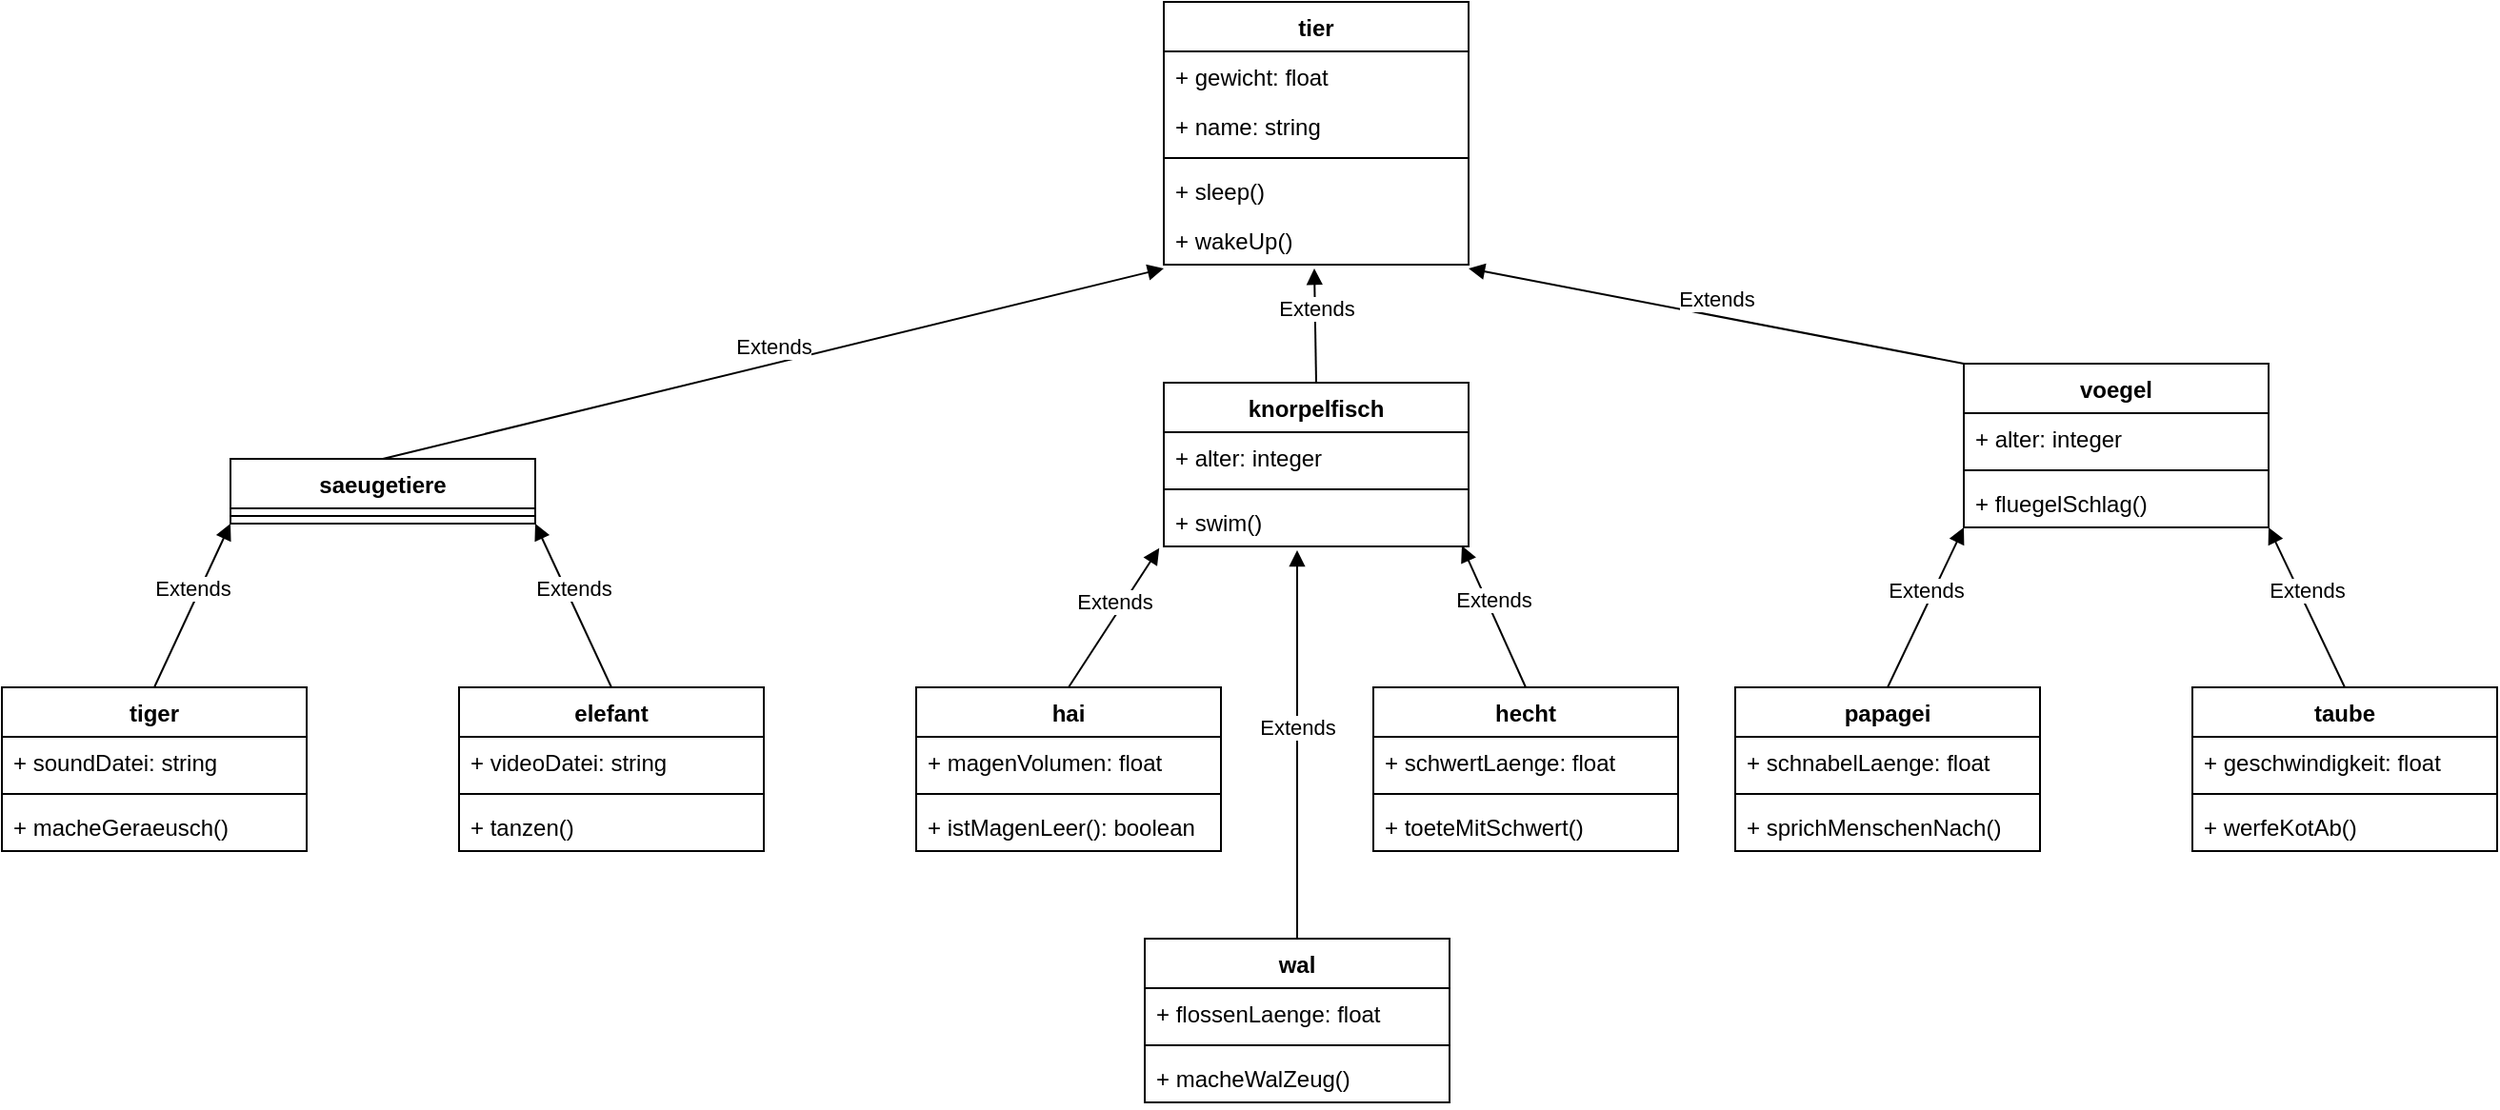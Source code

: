 <mxfile version="13.10.1" type="device"><diagram id="GSJ6W59w4i5gZUs6FGtd" name="Page-1"><mxGraphModel dx="1673" dy="829" grid="1" gridSize="10" guides="1" tooltips="1" connect="1" arrows="1" fold="1" page="1" pageScale="1" pageWidth="827" pageHeight="1169" math="0" shadow="0"><root><mxCell id="0"/><mxCell id="1" parent="0"/><mxCell id="jthKy0gG9UhMuQ1eCn7M-45" value="saeugetiere" style="swimlane;fontStyle=1;align=center;verticalAlign=top;childLayout=stackLayout;horizontal=1;startSize=26;horizontalStack=0;resizeParent=1;resizeParentMax=0;resizeLast=0;collapsible=1;marginBottom=0;" vertex="1" parent="1"><mxGeometry x="210" y="290" width="160" height="34" as="geometry"/></mxCell><mxCell id="jthKy0gG9UhMuQ1eCn7M-51" value="" style="line;strokeWidth=1;fillColor=none;align=left;verticalAlign=middle;spacingTop=-1;spacingLeft=3;spacingRight=3;rotatable=0;labelPosition=right;points=[];portConstraint=eastwest;" vertex="1" parent="jthKy0gG9UhMuQ1eCn7M-45"><mxGeometry y="26" width="160" height="8" as="geometry"/></mxCell><mxCell id="jthKy0gG9UhMuQ1eCn7M-66" value="tiger" style="swimlane;fontStyle=1;align=center;verticalAlign=top;childLayout=stackLayout;horizontal=1;startSize=26;horizontalStack=0;resizeParent=1;resizeParentMax=0;resizeLast=0;collapsible=1;marginBottom=0;" vertex="1" parent="1"><mxGeometry x="90" y="410" width="160" height="86" as="geometry"/></mxCell><mxCell id="jthKy0gG9UhMuQ1eCn7M-67" value="+ soundDatei: string" style="text;strokeColor=none;fillColor=none;align=left;verticalAlign=top;spacingLeft=4;spacingRight=4;overflow=hidden;rotatable=0;points=[[0,0.5],[1,0.5]];portConstraint=eastwest;" vertex="1" parent="jthKy0gG9UhMuQ1eCn7M-66"><mxGeometry y="26" width="160" height="26" as="geometry"/></mxCell><mxCell id="jthKy0gG9UhMuQ1eCn7M-69" value="" style="line;strokeWidth=1;fillColor=none;align=left;verticalAlign=middle;spacingTop=-1;spacingLeft=3;spacingRight=3;rotatable=0;labelPosition=right;points=[];portConstraint=eastwest;" vertex="1" parent="jthKy0gG9UhMuQ1eCn7M-66"><mxGeometry y="52" width="160" height="8" as="geometry"/></mxCell><mxCell id="jthKy0gG9UhMuQ1eCn7M-70" value="+ macheGeraeusch()" style="text;strokeColor=none;fillColor=none;align=left;verticalAlign=top;spacingLeft=4;spacingRight=4;overflow=hidden;rotatable=0;points=[[0,0.5],[1,0.5]];portConstraint=eastwest;" vertex="1" parent="jthKy0gG9UhMuQ1eCn7M-66"><mxGeometry y="60" width="160" height="26" as="geometry"/></mxCell><mxCell id="jthKy0gG9UhMuQ1eCn7M-72" value="elefant" style="swimlane;fontStyle=1;align=center;verticalAlign=top;childLayout=stackLayout;horizontal=1;startSize=26;horizontalStack=0;resizeParent=1;resizeParentMax=0;resizeLast=0;collapsible=1;marginBottom=0;" vertex="1" parent="1"><mxGeometry x="330" y="410" width="160" height="86" as="geometry"/></mxCell><mxCell id="jthKy0gG9UhMuQ1eCn7M-73" value="+ videoDatei: string" style="text;strokeColor=none;fillColor=none;align=left;verticalAlign=top;spacingLeft=4;spacingRight=4;overflow=hidden;rotatable=0;points=[[0,0.5],[1,0.5]];portConstraint=eastwest;" vertex="1" parent="jthKy0gG9UhMuQ1eCn7M-72"><mxGeometry y="26" width="160" height="26" as="geometry"/></mxCell><mxCell id="jthKy0gG9UhMuQ1eCn7M-74" value="" style="line;strokeWidth=1;fillColor=none;align=left;verticalAlign=middle;spacingTop=-1;spacingLeft=3;spacingRight=3;rotatable=0;labelPosition=right;points=[];portConstraint=eastwest;" vertex="1" parent="jthKy0gG9UhMuQ1eCn7M-72"><mxGeometry y="52" width="160" height="8" as="geometry"/></mxCell><mxCell id="jthKy0gG9UhMuQ1eCn7M-75" value="+ tanzen()" style="text;strokeColor=none;fillColor=none;align=left;verticalAlign=top;spacingLeft=4;spacingRight=4;overflow=hidden;rotatable=0;points=[[0,0.5],[1,0.5]];portConstraint=eastwest;" vertex="1" parent="jthKy0gG9UhMuQ1eCn7M-72"><mxGeometry y="60" width="160" height="26" as="geometry"/></mxCell><mxCell id="jthKy0gG9UhMuQ1eCn7M-76" value="Extends" style="html=1;verticalAlign=bottom;endArrow=block;exitX=0.5;exitY=0;exitDx=0;exitDy=0;entryX=0;entryY=1;entryDx=0;entryDy=0;" edge="1" parent="1" source="jthKy0gG9UhMuQ1eCn7M-66" target="jthKy0gG9UhMuQ1eCn7M-45"><mxGeometry width="80" relative="1" as="geometry"><mxPoint x="160" y="620" as="sourcePoint"/><mxPoint x="240" y="620" as="targetPoint"/></mxGeometry></mxCell><mxCell id="jthKy0gG9UhMuQ1eCn7M-77" value="Extends" style="html=1;verticalAlign=bottom;endArrow=block;exitX=0.5;exitY=0;exitDx=0;exitDy=0;entryX=1;entryY=1;entryDx=0;entryDy=0;" edge="1" parent="1" source="jthKy0gG9UhMuQ1eCn7M-72" target="jthKy0gG9UhMuQ1eCn7M-45"><mxGeometry width="80" relative="1" as="geometry"><mxPoint x="180" y="480" as="sourcePoint"/><mxPoint x="220" y="438" as="targetPoint"/></mxGeometry></mxCell><mxCell id="jthKy0gG9UhMuQ1eCn7M-78" value="tier" style="swimlane;fontStyle=1;align=center;verticalAlign=top;childLayout=stackLayout;horizontal=1;startSize=26;horizontalStack=0;resizeParent=1;resizeParentMax=0;resizeLast=0;collapsible=1;marginBottom=0;" vertex="1" parent="1"><mxGeometry x="700" y="50" width="160" height="138" as="geometry"/></mxCell><mxCell id="jthKy0gG9UhMuQ1eCn7M-79" value="+ gewicht: float" style="text;strokeColor=none;fillColor=none;align=left;verticalAlign=top;spacingLeft=4;spacingRight=4;overflow=hidden;rotatable=0;points=[[0,0.5],[1,0.5]];portConstraint=eastwest;" vertex="1" parent="jthKy0gG9UhMuQ1eCn7M-78"><mxGeometry y="26" width="160" height="26" as="geometry"/></mxCell><mxCell id="jthKy0gG9UhMuQ1eCn7M-80" value="+ name: string" style="text;strokeColor=none;fillColor=none;align=left;verticalAlign=top;spacingLeft=4;spacingRight=4;overflow=hidden;rotatable=0;points=[[0,0.5],[1,0.5]];portConstraint=eastwest;" vertex="1" parent="jthKy0gG9UhMuQ1eCn7M-78"><mxGeometry y="52" width="160" height="26" as="geometry"/></mxCell><mxCell id="jthKy0gG9UhMuQ1eCn7M-81" value="" style="line;strokeWidth=1;fillColor=none;align=left;verticalAlign=middle;spacingTop=-1;spacingLeft=3;spacingRight=3;rotatable=0;labelPosition=right;points=[];portConstraint=eastwest;" vertex="1" parent="jthKy0gG9UhMuQ1eCn7M-78"><mxGeometry y="78" width="160" height="8" as="geometry"/></mxCell><mxCell id="jthKy0gG9UhMuQ1eCn7M-82" value="+ sleep()" style="text;strokeColor=none;fillColor=none;align=left;verticalAlign=top;spacingLeft=4;spacingRight=4;overflow=hidden;rotatable=0;points=[[0,0.5],[1,0.5]];portConstraint=eastwest;" vertex="1" parent="jthKy0gG9UhMuQ1eCn7M-78"><mxGeometry y="86" width="160" height="26" as="geometry"/></mxCell><mxCell id="jthKy0gG9UhMuQ1eCn7M-83" value="+ wakeUp()" style="text;strokeColor=none;fillColor=none;align=left;verticalAlign=top;spacingLeft=4;spacingRight=4;overflow=hidden;rotatable=0;points=[[0,0.5],[1,0.5]];portConstraint=eastwest;" vertex="1" parent="jthKy0gG9UhMuQ1eCn7M-78"><mxGeometry y="112" width="160" height="26" as="geometry"/></mxCell><mxCell id="jthKy0gG9UhMuQ1eCn7M-88" value="hecht" style="swimlane;fontStyle=1;align=center;verticalAlign=top;childLayout=stackLayout;horizontal=1;startSize=26;horizontalStack=0;resizeParent=1;resizeParentMax=0;resizeLast=0;collapsible=1;marginBottom=0;" vertex="1" parent="1"><mxGeometry x="810" y="410" width="160" height="86" as="geometry"/></mxCell><mxCell id="jthKy0gG9UhMuQ1eCn7M-89" value="+ schwertLaenge: float" style="text;strokeColor=none;fillColor=none;align=left;verticalAlign=top;spacingLeft=4;spacingRight=4;overflow=hidden;rotatable=0;points=[[0,0.5],[1,0.5]];portConstraint=eastwest;" vertex="1" parent="jthKy0gG9UhMuQ1eCn7M-88"><mxGeometry y="26" width="160" height="26" as="geometry"/></mxCell><mxCell id="jthKy0gG9UhMuQ1eCn7M-90" value="" style="line;strokeWidth=1;fillColor=none;align=left;verticalAlign=middle;spacingTop=-1;spacingLeft=3;spacingRight=3;rotatable=0;labelPosition=right;points=[];portConstraint=eastwest;" vertex="1" parent="jthKy0gG9UhMuQ1eCn7M-88"><mxGeometry y="52" width="160" height="8" as="geometry"/></mxCell><mxCell id="jthKy0gG9UhMuQ1eCn7M-91" value="+ toeteMitSchwert()" style="text;strokeColor=none;fillColor=none;align=left;verticalAlign=top;spacingLeft=4;spacingRight=4;overflow=hidden;rotatable=0;points=[[0,0.5],[1,0.5]];portConstraint=eastwest;" vertex="1" parent="jthKy0gG9UhMuQ1eCn7M-88"><mxGeometry y="60" width="160" height="26" as="geometry"/></mxCell><mxCell id="jthKy0gG9UhMuQ1eCn7M-92" value="Extends" style="html=1;verticalAlign=bottom;endArrow=block;entryX=-0.015;entryY=1.032;entryDx=0;entryDy=0;exitX=0.5;exitY=0;exitDx=0;exitDy=0;entryPerimeter=0;" edge="1" parent="1" source="jthKy0gG9UhMuQ1eCn7M-103" target="jthKy0gG9UhMuQ1eCn7M-132"><mxGeometry width="80" relative="1" as="geometry"><mxPoint x="660" y="470" as="sourcePoint"/><mxPoint x="720" y="620" as="targetPoint"/></mxGeometry></mxCell><mxCell id="jthKy0gG9UhMuQ1eCn7M-93" value="Extends" style="html=1;verticalAlign=bottom;endArrow=block;exitX=0.5;exitY=0;exitDx=0;exitDy=0;entryX=0.978;entryY=0.986;entryDx=0;entryDy=0;entryPerimeter=0;" edge="1" parent="1" source="jthKy0gG9UhMuQ1eCn7M-88" target="jthKy0gG9UhMuQ1eCn7M-132"><mxGeometry width="80" relative="1" as="geometry"><mxPoint x="660" y="480" as="sourcePoint"/><mxPoint x="700" y="438" as="targetPoint"/></mxGeometry></mxCell><mxCell id="jthKy0gG9UhMuQ1eCn7M-103" value="hai" style="swimlane;fontStyle=1;align=center;verticalAlign=top;childLayout=stackLayout;horizontal=1;startSize=26;horizontalStack=0;resizeParent=1;resizeParentMax=0;resizeLast=0;collapsible=1;marginBottom=0;" vertex="1" parent="1"><mxGeometry x="570" y="410" width="160" height="86" as="geometry"/></mxCell><mxCell id="jthKy0gG9UhMuQ1eCn7M-104" value="+ magenVolumen: float" style="text;strokeColor=none;fillColor=none;align=left;verticalAlign=top;spacingLeft=4;spacingRight=4;overflow=hidden;rotatable=0;points=[[0,0.5],[1,0.5]];portConstraint=eastwest;" vertex="1" parent="jthKy0gG9UhMuQ1eCn7M-103"><mxGeometry y="26" width="160" height="26" as="geometry"/></mxCell><mxCell id="jthKy0gG9UhMuQ1eCn7M-105" value="" style="line;strokeWidth=1;fillColor=none;align=left;verticalAlign=middle;spacingTop=-1;spacingLeft=3;spacingRight=3;rotatable=0;labelPosition=right;points=[];portConstraint=eastwest;" vertex="1" parent="jthKy0gG9UhMuQ1eCn7M-103"><mxGeometry y="52" width="160" height="8" as="geometry"/></mxCell><mxCell id="jthKy0gG9UhMuQ1eCn7M-106" value="+ istMagenLeer(): boolean" style="text;strokeColor=none;fillColor=none;align=left;verticalAlign=top;spacingLeft=4;spacingRight=4;overflow=hidden;rotatable=0;points=[[0,0.5],[1,0.5]];portConstraint=eastwest;" vertex="1" parent="jthKy0gG9UhMuQ1eCn7M-103"><mxGeometry y="60" width="160" height="26" as="geometry"/></mxCell><mxCell id="jthKy0gG9UhMuQ1eCn7M-107" value="voegel" style="swimlane;fontStyle=1;align=center;verticalAlign=top;childLayout=stackLayout;horizontal=1;startSize=26;horizontalStack=0;resizeParent=1;resizeParentMax=0;resizeLast=0;collapsible=1;marginBottom=0;" vertex="1" parent="1"><mxGeometry x="1120" y="240" width="160" height="86" as="geometry"/></mxCell><mxCell id="jthKy0gG9UhMuQ1eCn7M-110" value="+ alter: integer" style="text;strokeColor=none;fillColor=none;align=left;verticalAlign=top;spacingLeft=4;spacingRight=4;overflow=hidden;rotatable=0;points=[[0,0.5],[1,0.5]];portConstraint=eastwest;" vertex="1" parent="jthKy0gG9UhMuQ1eCn7M-107"><mxGeometry y="26" width="160" height="26" as="geometry"/></mxCell><mxCell id="jthKy0gG9UhMuQ1eCn7M-111" value="" style="line;strokeWidth=1;fillColor=none;align=left;verticalAlign=middle;spacingTop=-1;spacingLeft=3;spacingRight=3;rotatable=0;labelPosition=right;points=[];portConstraint=eastwest;" vertex="1" parent="jthKy0gG9UhMuQ1eCn7M-107"><mxGeometry y="52" width="160" height="8" as="geometry"/></mxCell><mxCell id="jthKy0gG9UhMuQ1eCn7M-114" value="+ fluegelSchlag()" style="text;strokeColor=none;fillColor=none;align=left;verticalAlign=top;spacingLeft=4;spacingRight=4;overflow=hidden;rotatable=0;points=[[0,0.5],[1,0.5]];portConstraint=eastwest;" vertex="1" parent="jthKy0gG9UhMuQ1eCn7M-107"><mxGeometry y="60" width="160" height="26" as="geometry"/></mxCell><mxCell id="jthKy0gG9UhMuQ1eCn7M-115" value="taube" style="swimlane;fontStyle=1;align=center;verticalAlign=top;childLayout=stackLayout;horizontal=1;startSize=26;horizontalStack=0;resizeParent=1;resizeParentMax=0;resizeLast=0;collapsible=1;marginBottom=0;" vertex="1" parent="1"><mxGeometry x="1240" y="410" width="160" height="86" as="geometry"/></mxCell><mxCell id="jthKy0gG9UhMuQ1eCn7M-116" value="+ geschwindigkeit: float" style="text;strokeColor=none;fillColor=none;align=left;verticalAlign=top;spacingLeft=4;spacingRight=4;overflow=hidden;rotatable=0;points=[[0,0.5],[1,0.5]];portConstraint=eastwest;" vertex="1" parent="jthKy0gG9UhMuQ1eCn7M-115"><mxGeometry y="26" width="160" height="26" as="geometry"/></mxCell><mxCell id="jthKy0gG9UhMuQ1eCn7M-117" value="" style="line;strokeWidth=1;fillColor=none;align=left;verticalAlign=middle;spacingTop=-1;spacingLeft=3;spacingRight=3;rotatable=0;labelPosition=right;points=[];portConstraint=eastwest;" vertex="1" parent="jthKy0gG9UhMuQ1eCn7M-115"><mxGeometry y="52" width="160" height="8" as="geometry"/></mxCell><mxCell id="jthKy0gG9UhMuQ1eCn7M-118" value="+ werfeKotAb()" style="text;strokeColor=none;fillColor=none;align=left;verticalAlign=top;spacingLeft=4;spacingRight=4;overflow=hidden;rotatable=0;points=[[0,0.5],[1,0.5]];portConstraint=eastwest;" vertex="1" parent="jthKy0gG9UhMuQ1eCn7M-115"><mxGeometry y="60" width="160" height="26" as="geometry"/></mxCell><mxCell id="jthKy0gG9UhMuQ1eCn7M-119" value="Extends" style="html=1;verticalAlign=bottom;endArrow=block;entryX=0;entryY=1;entryDx=0;entryDy=0;exitX=0.5;exitY=0;exitDx=0;exitDy=0;" edge="1" parent="1" source="jthKy0gG9UhMuQ1eCn7M-121" target="jthKy0gG9UhMuQ1eCn7M-107"><mxGeometry width="80" relative="1" as="geometry"><mxPoint x="1090" y="470" as="sourcePoint"/><mxPoint x="1150" y="620" as="targetPoint"/></mxGeometry></mxCell><mxCell id="jthKy0gG9UhMuQ1eCn7M-120" value="Extends" style="html=1;verticalAlign=bottom;endArrow=block;exitX=0.5;exitY=0;exitDx=0;exitDy=0;entryX=1;entryY=1;entryDx=0;entryDy=0;" edge="1" parent="1" source="jthKy0gG9UhMuQ1eCn7M-115" target="jthKy0gG9UhMuQ1eCn7M-107"><mxGeometry width="80" relative="1" as="geometry"><mxPoint x="1090" y="480" as="sourcePoint"/><mxPoint x="1130" y="438" as="targetPoint"/></mxGeometry></mxCell><mxCell id="jthKy0gG9UhMuQ1eCn7M-121" value="papagei" style="swimlane;fontStyle=1;align=center;verticalAlign=top;childLayout=stackLayout;horizontal=1;startSize=26;horizontalStack=0;resizeParent=1;resizeParentMax=0;resizeLast=0;collapsible=1;marginBottom=0;" vertex="1" parent="1"><mxGeometry x="1000" y="410" width="160" height="86" as="geometry"/></mxCell><mxCell id="jthKy0gG9UhMuQ1eCn7M-122" value="+ schnabelLaenge: float" style="text;strokeColor=none;fillColor=none;align=left;verticalAlign=top;spacingLeft=4;spacingRight=4;overflow=hidden;rotatable=0;points=[[0,0.5],[1,0.5]];portConstraint=eastwest;" vertex="1" parent="jthKy0gG9UhMuQ1eCn7M-121"><mxGeometry y="26" width="160" height="26" as="geometry"/></mxCell><mxCell id="jthKy0gG9UhMuQ1eCn7M-123" value="" style="line;strokeWidth=1;fillColor=none;align=left;verticalAlign=middle;spacingTop=-1;spacingLeft=3;spacingRight=3;rotatable=0;labelPosition=right;points=[];portConstraint=eastwest;" vertex="1" parent="jthKy0gG9UhMuQ1eCn7M-121"><mxGeometry y="52" width="160" height="8" as="geometry"/></mxCell><mxCell id="jthKy0gG9UhMuQ1eCn7M-124" value="+ sprichMenschenNach()" style="text;strokeColor=none;fillColor=none;align=left;verticalAlign=top;spacingLeft=4;spacingRight=4;overflow=hidden;rotatable=0;points=[[0,0.5],[1,0.5]];portConstraint=eastwest;" vertex="1" parent="jthKy0gG9UhMuQ1eCn7M-121"><mxGeometry y="60" width="160" height="26" as="geometry"/></mxCell><mxCell id="jthKy0gG9UhMuQ1eCn7M-125" value="knorpelfisch" style="swimlane;fontStyle=1;align=center;verticalAlign=top;childLayout=stackLayout;horizontal=1;startSize=26;horizontalStack=0;resizeParent=1;resizeParentMax=0;resizeLast=0;collapsible=1;marginBottom=0;" vertex="1" parent="1"><mxGeometry x="700" y="250" width="160" height="86" as="geometry"/></mxCell><mxCell id="jthKy0gG9UhMuQ1eCn7M-128" value="+ alter: integer" style="text;strokeColor=none;fillColor=none;align=left;verticalAlign=top;spacingLeft=4;spacingRight=4;overflow=hidden;rotatable=0;points=[[0,0.5],[1,0.5]];portConstraint=eastwest;" vertex="1" parent="jthKy0gG9UhMuQ1eCn7M-125"><mxGeometry y="26" width="160" height="26" as="geometry"/></mxCell><mxCell id="jthKy0gG9UhMuQ1eCn7M-129" value="" style="line;strokeWidth=1;fillColor=none;align=left;verticalAlign=middle;spacingTop=-1;spacingLeft=3;spacingRight=3;rotatable=0;labelPosition=right;points=[];portConstraint=eastwest;" vertex="1" parent="jthKy0gG9UhMuQ1eCn7M-125"><mxGeometry y="52" width="160" height="8" as="geometry"/></mxCell><mxCell id="jthKy0gG9UhMuQ1eCn7M-132" value="+ swim()" style="text;strokeColor=none;fillColor=none;align=left;verticalAlign=top;spacingLeft=4;spacingRight=4;overflow=hidden;rotatable=0;points=[[0,0.5],[1,0.5]];portConstraint=eastwest;" vertex="1" parent="jthKy0gG9UhMuQ1eCn7M-125"><mxGeometry y="60" width="160" height="26" as="geometry"/></mxCell><mxCell id="jthKy0gG9UhMuQ1eCn7M-133" value="Extends" style="html=1;verticalAlign=bottom;endArrow=block;exitX=0.5;exitY=0;exitDx=0;exitDy=0;" edge="1" parent="1"><mxGeometry width="80" relative="1" as="geometry"><mxPoint x="290" y="290.0" as="sourcePoint"/><mxPoint x="700" y="190" as="targetPoint"/></mxGeometry></mxCell><mxCell id="jthKy0gG9UhMuQ1eCn7M-134" value="Extends" style="html=1;verticalAlign=bottom;endArrow=block;exitX=0.5;exitY=0;exitDx=0;exitDy=0;" edge="1" parent="1" source="jthKy0gG9UhMuQ1eCn7M-125"><mxGeometry width="80" relative="1" as="geometry"><mxPoint x="430" y="490.0" as="sourcePoint"/><mxPoint x="779" y="190" as="targetPoint"/></mxGeometry></mxCell><mxCell id="jthKy0gG9UhMuQ1eCn7M-135" value="Extends" style="html=1;verticalAlign=bottom;endArrow=block;exitX=0.5;exitY=0;exitDx=0;exitDy=0;" edge="1" parent="1"><mxGeometry width="80" relative="1" as="geometry"><mxPoint x="1120" y="240.0" as="sourcePoint"/><mxPoint x="860" y="190" as="targetPoint"/></mxGeometry></mxCell><mxCell id="jthKy0gG9UhMuQ1eCn7M-136" value="wal" style="swimlane;fontStyle=1;align=center;verticalAlign=top;childLayout=stackLayout;horizontal=1;startSize=26;horizontalStack=0;resizeParent=1;resizeParentMax=0;resizeLast=0;collapsible=1;marginBottom=0;" vertex="1" parent="1"><mxGeometry x="690" y="542" width="160" height="86" as="geometry"/></mxCell><mxCell id="jthKy0gG9UhMuQ1eCn7M-137" value="+ flossenLaenge: float" style="text;strokeColor=none;fillColor=none;align=left;verticalAlign=top;spacingLeft=4;spacingRight=4;overflow=hidden;rotatable=0;points=[[0,0.5],[1,0.5]];portConstraint=eastwest;" vertex="1" parent="jthKy0gG9UhMuQ1eCn7M-136"><mxGeometry y="26" width="160" height="26" as="geometry"/></mxCell><mxCell id="jthKy0gG9UhMuQ1eCn7M-138" value="" style="line;strokeWidth=1;fillColor=none;align=left;verticalAlign=middle;spacingTop=-1;spacingLeft=3;spacingRight=3;rotatable=0;labelPosition=right;points=[];portConstraint=eastwest;" vertex="1" parent="jthKy0gG9UhMuQ1eCn7M-136"><mxGeometry y="52" width="160" height="8" as="geometry"/></mxCell><mxCell id="jthKy0gG9UhMuQ1eCn7M-139" value="+ macheWalZeug()" style="text;strokeColor=none;fillColor=none;align=left;verticalAlign=top;spacingLeft=4;spacingRight=4;overflow=hidden;rotatable=0;points=[[0,0.5],[1,0.5]];portConstraint=eastwest;" vertex="1" parent="jthKy0gG9UhMuQ1eCn7M-136"><mxGeometry y="60" width="160" height="26" as="geometry"/></mxCell><mxCell id="jthKy0gG9UhMuQ1eCn7M-140" value="Extends" style="html=1;verticalAlign=bottom;endArrow=block;exitX=0.5;exitY=0;exitDx=0;exitDy=0;" edge="1" parent="1" source="jthKy0gG9UhMuQ1eCn7M-136"><mxGeometry width="80" relative="1" as="geometry"><mxPoint x="790.0" y="260" as="sourcePoint"/><mxPoint x="770" y="338" as="targetPoint"/></mxGeometry></mxCell></root></mxGraphModel></diagram></mxfile>
